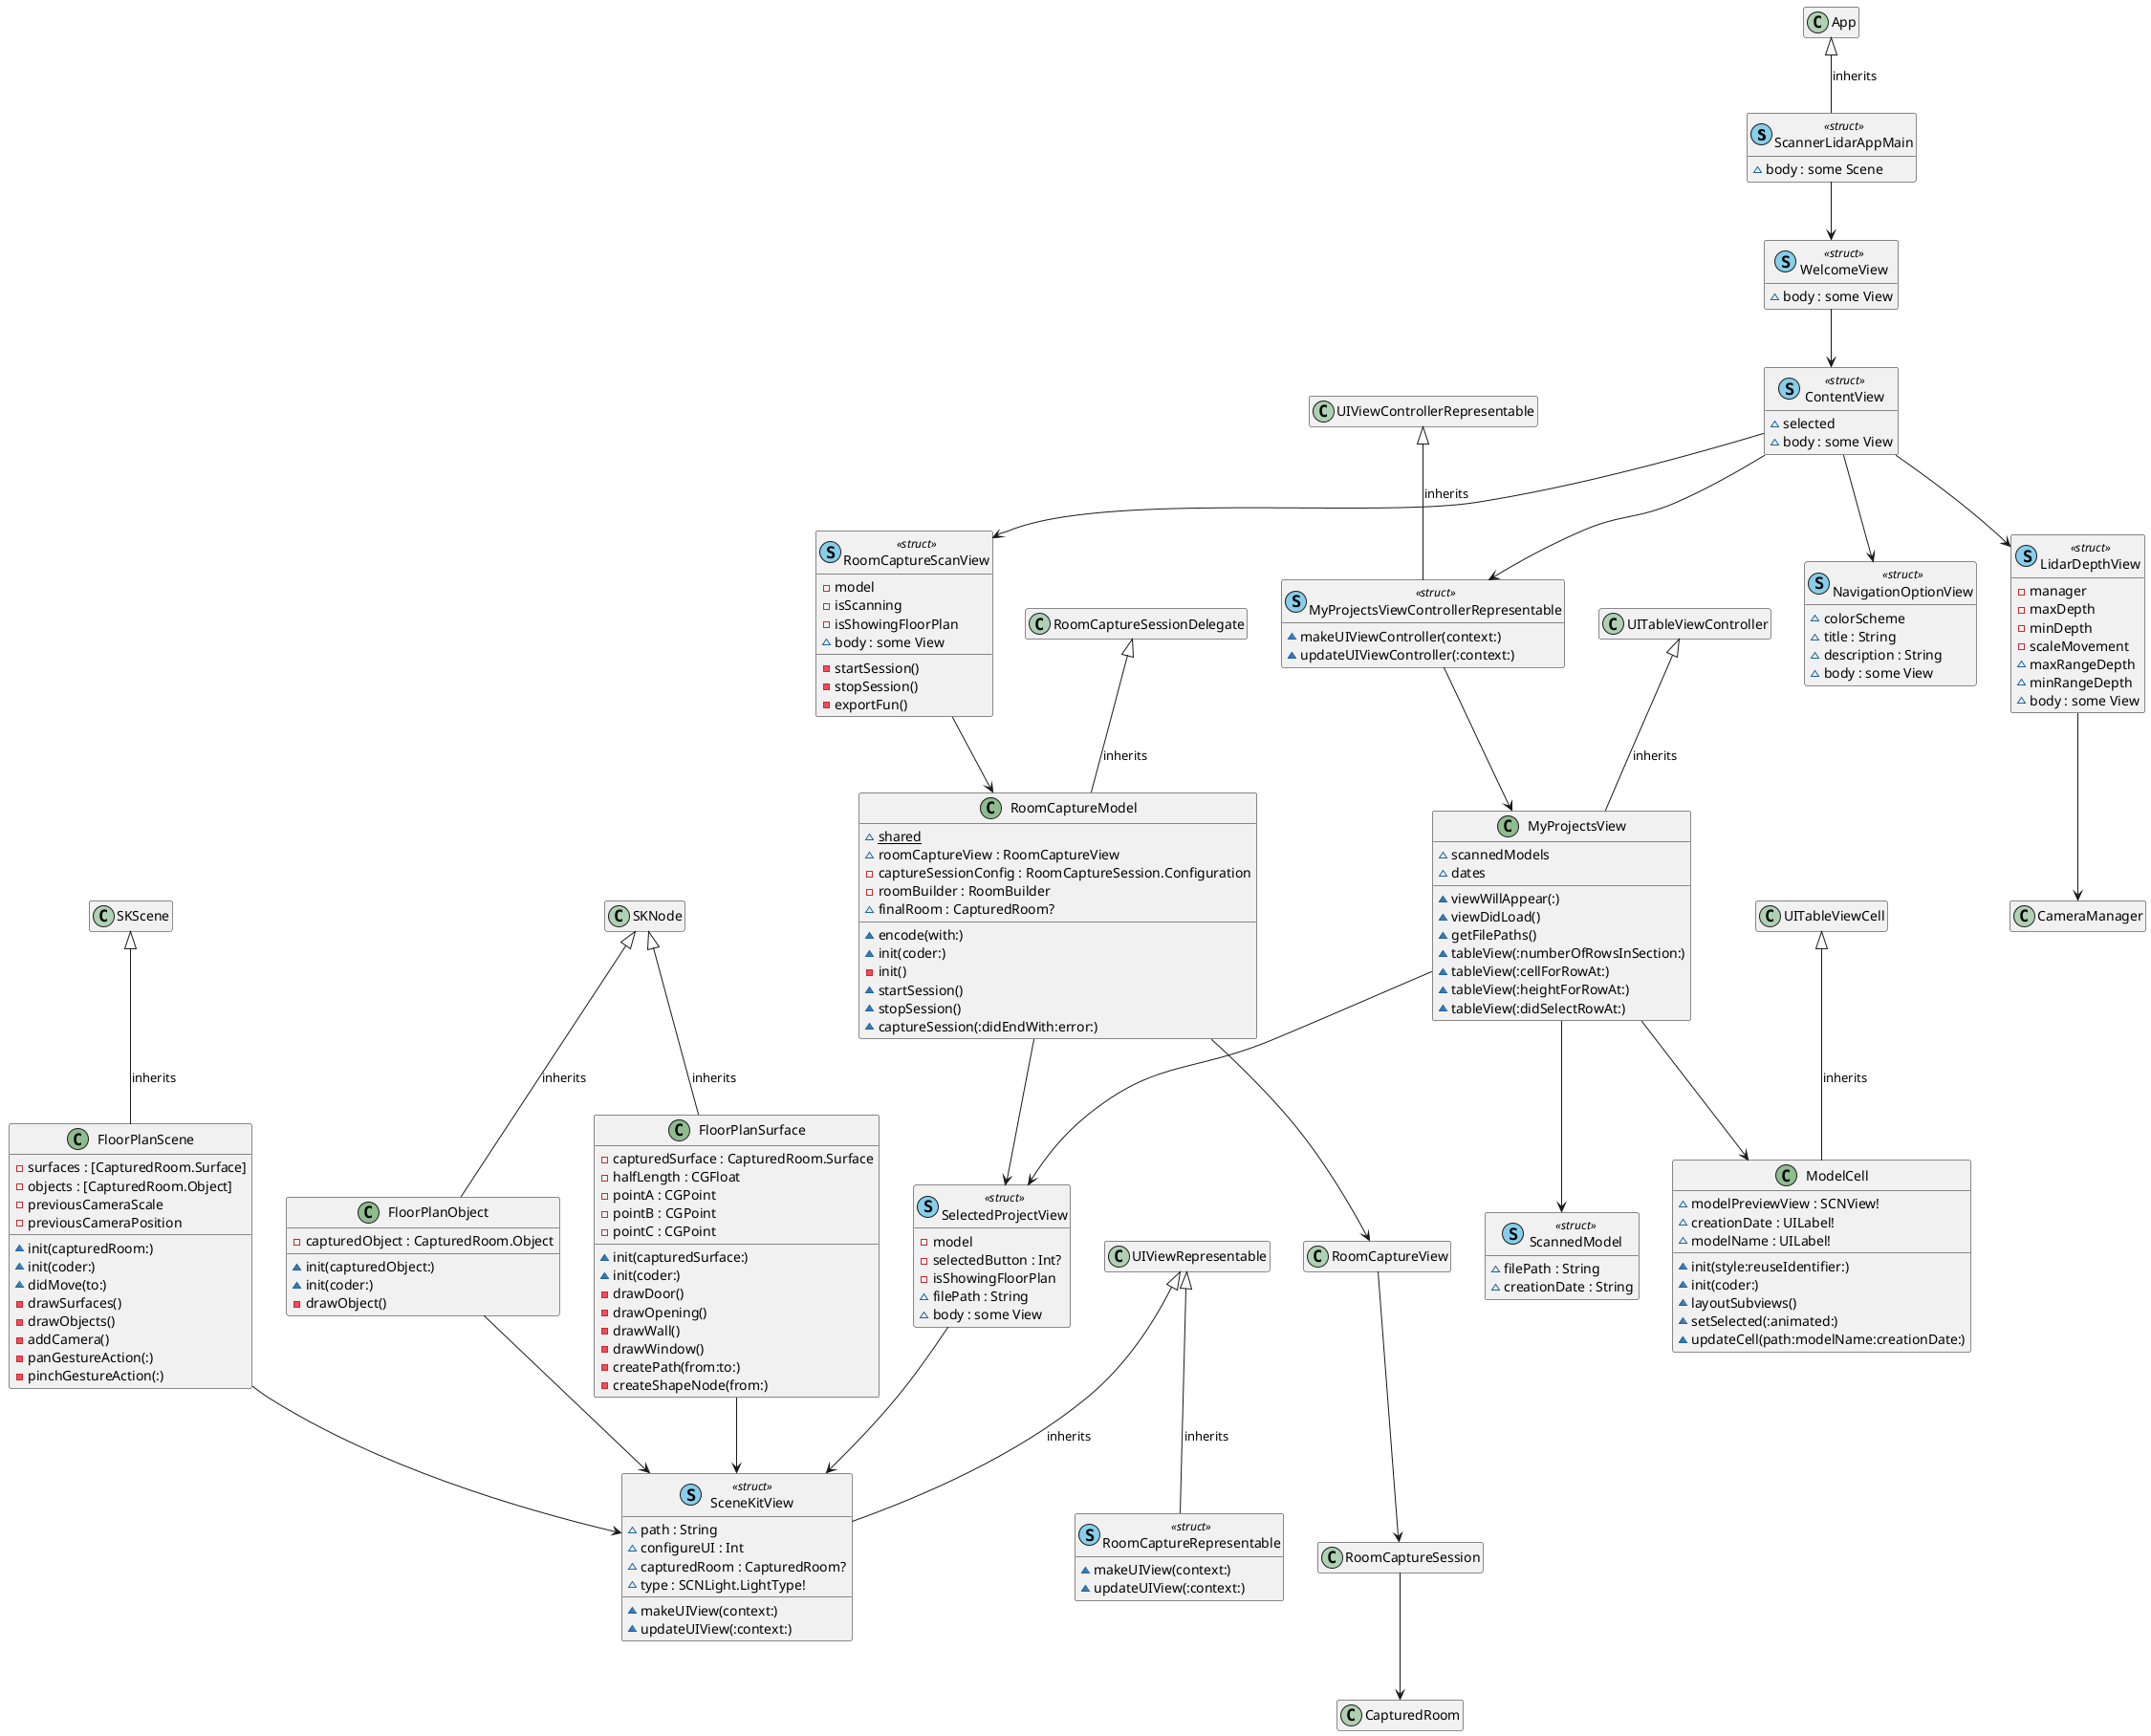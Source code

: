 @startuml
' STYLE START
hide empty members
skinparam shadowing false
' STYLE END
set namespaceSeparator none

class "ScannerLidarAppMain" as ScannerLidarAppMain << (S, SkyBlue) struct >> {
~body : some Scene
}
class "SelectedProjectView" as SelectedProjectView << (S, SkyBlue) struct >> {
-model
-selectedButton : Int?
-isShowingFloorPlan
~filePath : String
~body : some View
}
class "SceneKitView" as SceneKitView << (S, SkyBlue) struct >> {
~path : String
~configureUI : Int
~capturedRoom : CapturedRoom?
~type : SCNLight.LightType!
~makeUIView(context:)
~updateUIView(:context:)
}
class "MyProjectsViewControllerRepresentable" as MyProjectsViewControllerRepresentable << (S, SkyBlue) struct >> {
~makeUIViewController(context:)
~updateUIViewController(:context:)
}
class "ScannedModel" as ScannedModel << (S, SkyBlue) struct >> {
~filePath : String
~creationDate : String
}
class "MyProjectsView" as MyProjectsView << (C, DarkSeaGreen) >> {
~scannedModels
~dates
~viewWillAppear(:)
~viewDidLoad()
~getFilePaths()
~tableView(:numberOfRowsInSection:)
~tableView(:cellForRowAt:)
~tableView(:heightForRowAt:)
~tableView(:didSelectRowAt:)
}
class "ModelCell" as ModelCell << (C, DarkSeaGreen) >> {
~modelPreviewView : SCNView!
~creationDate : UILabel!
~modelName : UILabel!
~init(style:reuseIdentifier:)
~init(coder:)
~layoutSubviews()
~setSelected(:animated:)
~updateCell(path:modelName:creationDate:)
}
class "LidarDepthView" as LidarDepthView << (S, SkyBlue) struct >> {
-manager
-maxDepth
-minDepth
-scaleMovement
~maxRangeDepth
~minRangeDepth
~body : some View
}
class "FloorPlanScene" as FloorPlanScene << (C, DarkSeaGreen) >> {
-surfaces : [CapturedRoom.Surface]
-objects : [CapturedRoom.Object]
~init(capturedRoom:)
~init(coder:)
~didMove(to:)
-drawSurfaces()
-drawObjects()
-addCamera()
-previousCameraScale
-previousCameraPosition
-panGestureAction(:)
-pinchGestureAction(:)
}
class "FloorPlanObject" as FloorPlanObject << (C, DarkSeaGreen) >> {
-capturedObject : CapturedRoom.Object
~init(capturedObject:)
~init(coder:)
-drawObject()
}
class "FloorPlanSurface" as FloorPlanSurface << (C, DarkSeaGreen) >> {
-capturedSurface : CapturedRoom.Surface
-halfLength : CGFloat
-pointA : CGPoint
-pointB : CGPoint
-pointC : CGPoint
~init(capturedSurface:)
~init(coder:)
-drawDoor()
-drawOpening()
-drawWall()
-drawWindow()
-createPath(from:to:)
-createShapeNode(from:)
}
class "RoomCaptureScanView" as RoomCaptureScanView << (S, SkyBlue) struct >> {
-model
-isScanning
-isShowingFloorPlan
~body : some View
-startSession()
-stopSession()
-exportFun()
}
class "RoomCaptureModel" as RoomCaptureModel << (C, DarkSeaGreen) >> {
~{static} shared
~roomCaptureView : RoomCaptureView
-captureSessionConfig : RoomCaptureSession.Configuration
-roomBuilder : RoomBuilder
~finalRoom : CapturedRoom?
~encode(with:)
~init(coder:)
-init()
~startSession()
~stopSession()
~captureSession(:didEndWith:error:)
}
class "RoomCaptureRepresentable" as RoomCaptureRepresentable << (S, SkyBlue) struct >> {
~makeUIView(context:)
~updateUIView(:context:)
}
class "WelcomeView" as WelcomeView << (S, SkyBlue) struct >> {
~body : some View
}
class "NavigationOptionView" as NavigationOptionView << (S, SkyBlue) struct >> {
~colorScheme
~title : String
~description : String
~body : some View
}
class "ContentView" as ContentView << (S, SkyBlue) struct >> {
~selected
~body : some View
}
App <|-- ScannerLidarAppMain : inherits
UIViewRepresentable <|-- SceneKitView : inherits
UIViewControllerRepresentable <|-- MyProjectsViewControllerRepresentable : inherits
UITableViewController <|-- MyProjectsView : inherits
UITableViewCell <|-- ModelCell : inherits
SKScene <|-- FloorPlanScene : inherits
SKNode <|-- FloorPlanObject : inherits
SKNode <|-- FloorPlanSurface : inherits
RoomCaptureSessionDelegate <|-- RoomCaptureModel : inherits
UIViewRepresentable <|-- RoomCaptureRepresentable : inherits
ScannerLidarAppMain --> WelcomeView
WelcomeView --> ContentView
ContentView --> NavigationOptionView
ContentView --> RoomCaptureScanView
ContentView --> LidarDepthView
ContentView --> MyProjectsViewControllerRepresentable
MyProjectsViewControllerRepresentable --> MyProjectsView
MyProjectsView --> SelectedProjectView
RoomCaptureScanView --> RoomCaptureModel
RoomCaptureModel --> RoomCaptureView
RoomCaptureView --> RoomCaptureSession
RoomCaptureSession --> CapturedRoom
MyProjectsView --> ModelCell
MyProjectsView --> ScannedModel
SelectedProjectView --> SceneKitView
FloorPlanScene --> SceneKitView
FloorPlanObject --> SceneKitView
FloorPlanSurface --> SceneKitView
RoomCaptureModel --> SelectedProjectView
LidarDepthView --> CameraManager
@enduml
